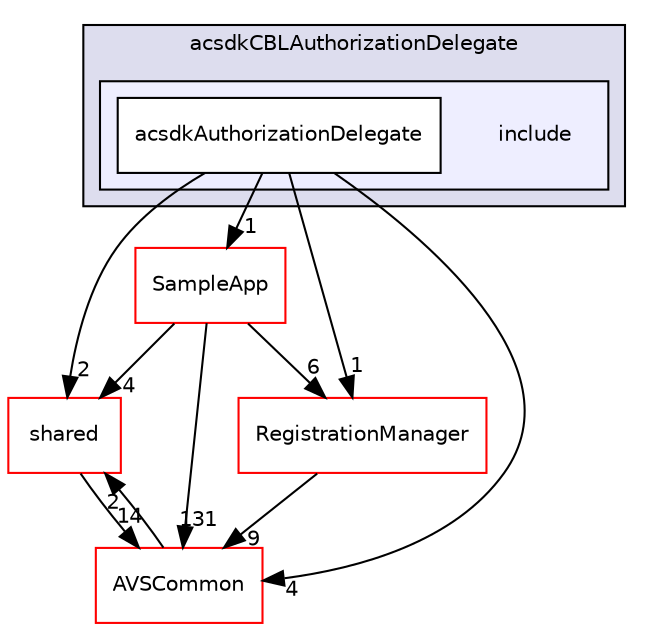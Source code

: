 digraph "/workplace/avs-device-sdk/applications/acsdkCBLAuthorizationDelegate/include" {
  compound=true
  node [ fontsize="10", fontname="Helvetica"];
  edge [ labelfontsize="10", labelfontname="Helvetica"];
  subgraph clusterdir_364238d3763c18b6eab649c7e2690a5f {
    graph [ bgcolor="#ddddee", pencolor="black", label="acsdkCBLAuthorizationDelegate" fontname="Helvetica", fontsize="10", URL="dir_364238d3763c18b6eab649c7e2690a5f.html"]
  subgraph clusterdir_45320e0bd3356ae5e31d86d82807ba3c {
    graph [ bgcolor="#eeeeff", pencolor="black", label="" URL="dir_45320e0bd3356ae5e31d86d82807ba3c.html"];
    dir_45320e0bd3356ae5e31d86d82807ba3c [shape=plaintext label="include"];
    dir_54165b18d89afa1f49e42106207c5b21 [shape=box label="acsdkAuthorizationDelegate" color="black" fillcolor="white" style="filled" URL="dir_54165b18d89afa1f49e42106207c5b21.html"];
  }
  }
  dir_9982052f7ce695d12571567315b2fafa [shape=box label="shared" fillcolor="white" style="filled" color="red" URL="dir_9982052f7ce695d12571567315b2fafa.html"];
  dir_69fa8d0f4fee2820ffc8601fbf428b42 [shape=box label="SampleApp" fillcolor="white" style="filled" color="red" URL="dir_69fa8d0f4fee2820ffc8601fbf428b42.html"];
  dir_13e65effb2bde530b17b3d5eefcd0266 [shape=box label="AVSCommon" fillcolor="white" style="filled" color="red" URL="dir_13e65effb2bde530b17b3d5eefcd0266.html"];
  dir_b14333b5607b47fe7356eaa790107bd3 [shape=box label="RegistrationManager" fillcolor="white" style="filled" color="red" URL="dir_b14333b5607b47fe7356eaa790107bd3.html"];
  dir_9982052f7ce695d12571567315b2fafa->dir_13e65effb2bde530b17b3d5eefcd0266 [headlabel="14", labeldistance=1.5 headhref="dir_000549_000017.html"];
  dir_69fa8d0f4fee2820ffc8601fbf428b42->dir_9982052f7ce695d12571567315b2fafa [headlabel="4", labeldistance=1.5 headhref="dir_000101_000549.html"];
  dir_69fa8d0f4fee2820ffc8601fbf428b42->dir_13e65effb2bde530b17b3d5eefcd0266 [headlabel="131", labeldistance=1.5 headhref="dir_000101_000017.html"];
  dir_69fa8d0f4fee2820ffc8601fbf428b42->dir_b14333b5607b47fe7356eaa790107bd3 [headlabel="6", labeldistance=1.5 headhref="dir_000101_000524.html"];
  dir_13e65effb2bde530b17b3d5eefcd0266->dir_9982052f7ce695d12571567315b2fafa [headlabel="2", labeldistance=1.5 headhref="dir_000017_000549.html"];
  dir_b14333b5607b47fe7356eaa790107bd3->dir_13e65effb2bde530b17b3d5eefcd0266 [headlabel="9", labeldistance=1.5 headhref="dir_000524_000017.html"];
  dir_54165b18d89afa1f49e42106207c5b21->dir_9982052f7ce695d12571567315b2fafa [headlabel="2", labeldistance=1.5 headhref="dir_000056_000549.html"];
  dir_54165b18d89afa1f49e42106207c5b21->dir_69fa8d0f4fee2820ffc8601fbf428b42 [headlabel="1", labeldistance=1.5 headhref="dir_000056_000101.html"];
  dir_54165b18d89afa1f49e42106207c5b21->dir_13e65effb2bde530b17b3d5eefcd0266 [headlabel="4", labeldistance=1.5 headhref="dir_000056_000017.html"];
  dir_54165b18d89afa1f49e42106207c5b21->dir_b14333b5607b47fe7356eaa790107bd3 [headlabel="1", labeldistance=1.5 headhref="dir_000056_000524.html"];
}
